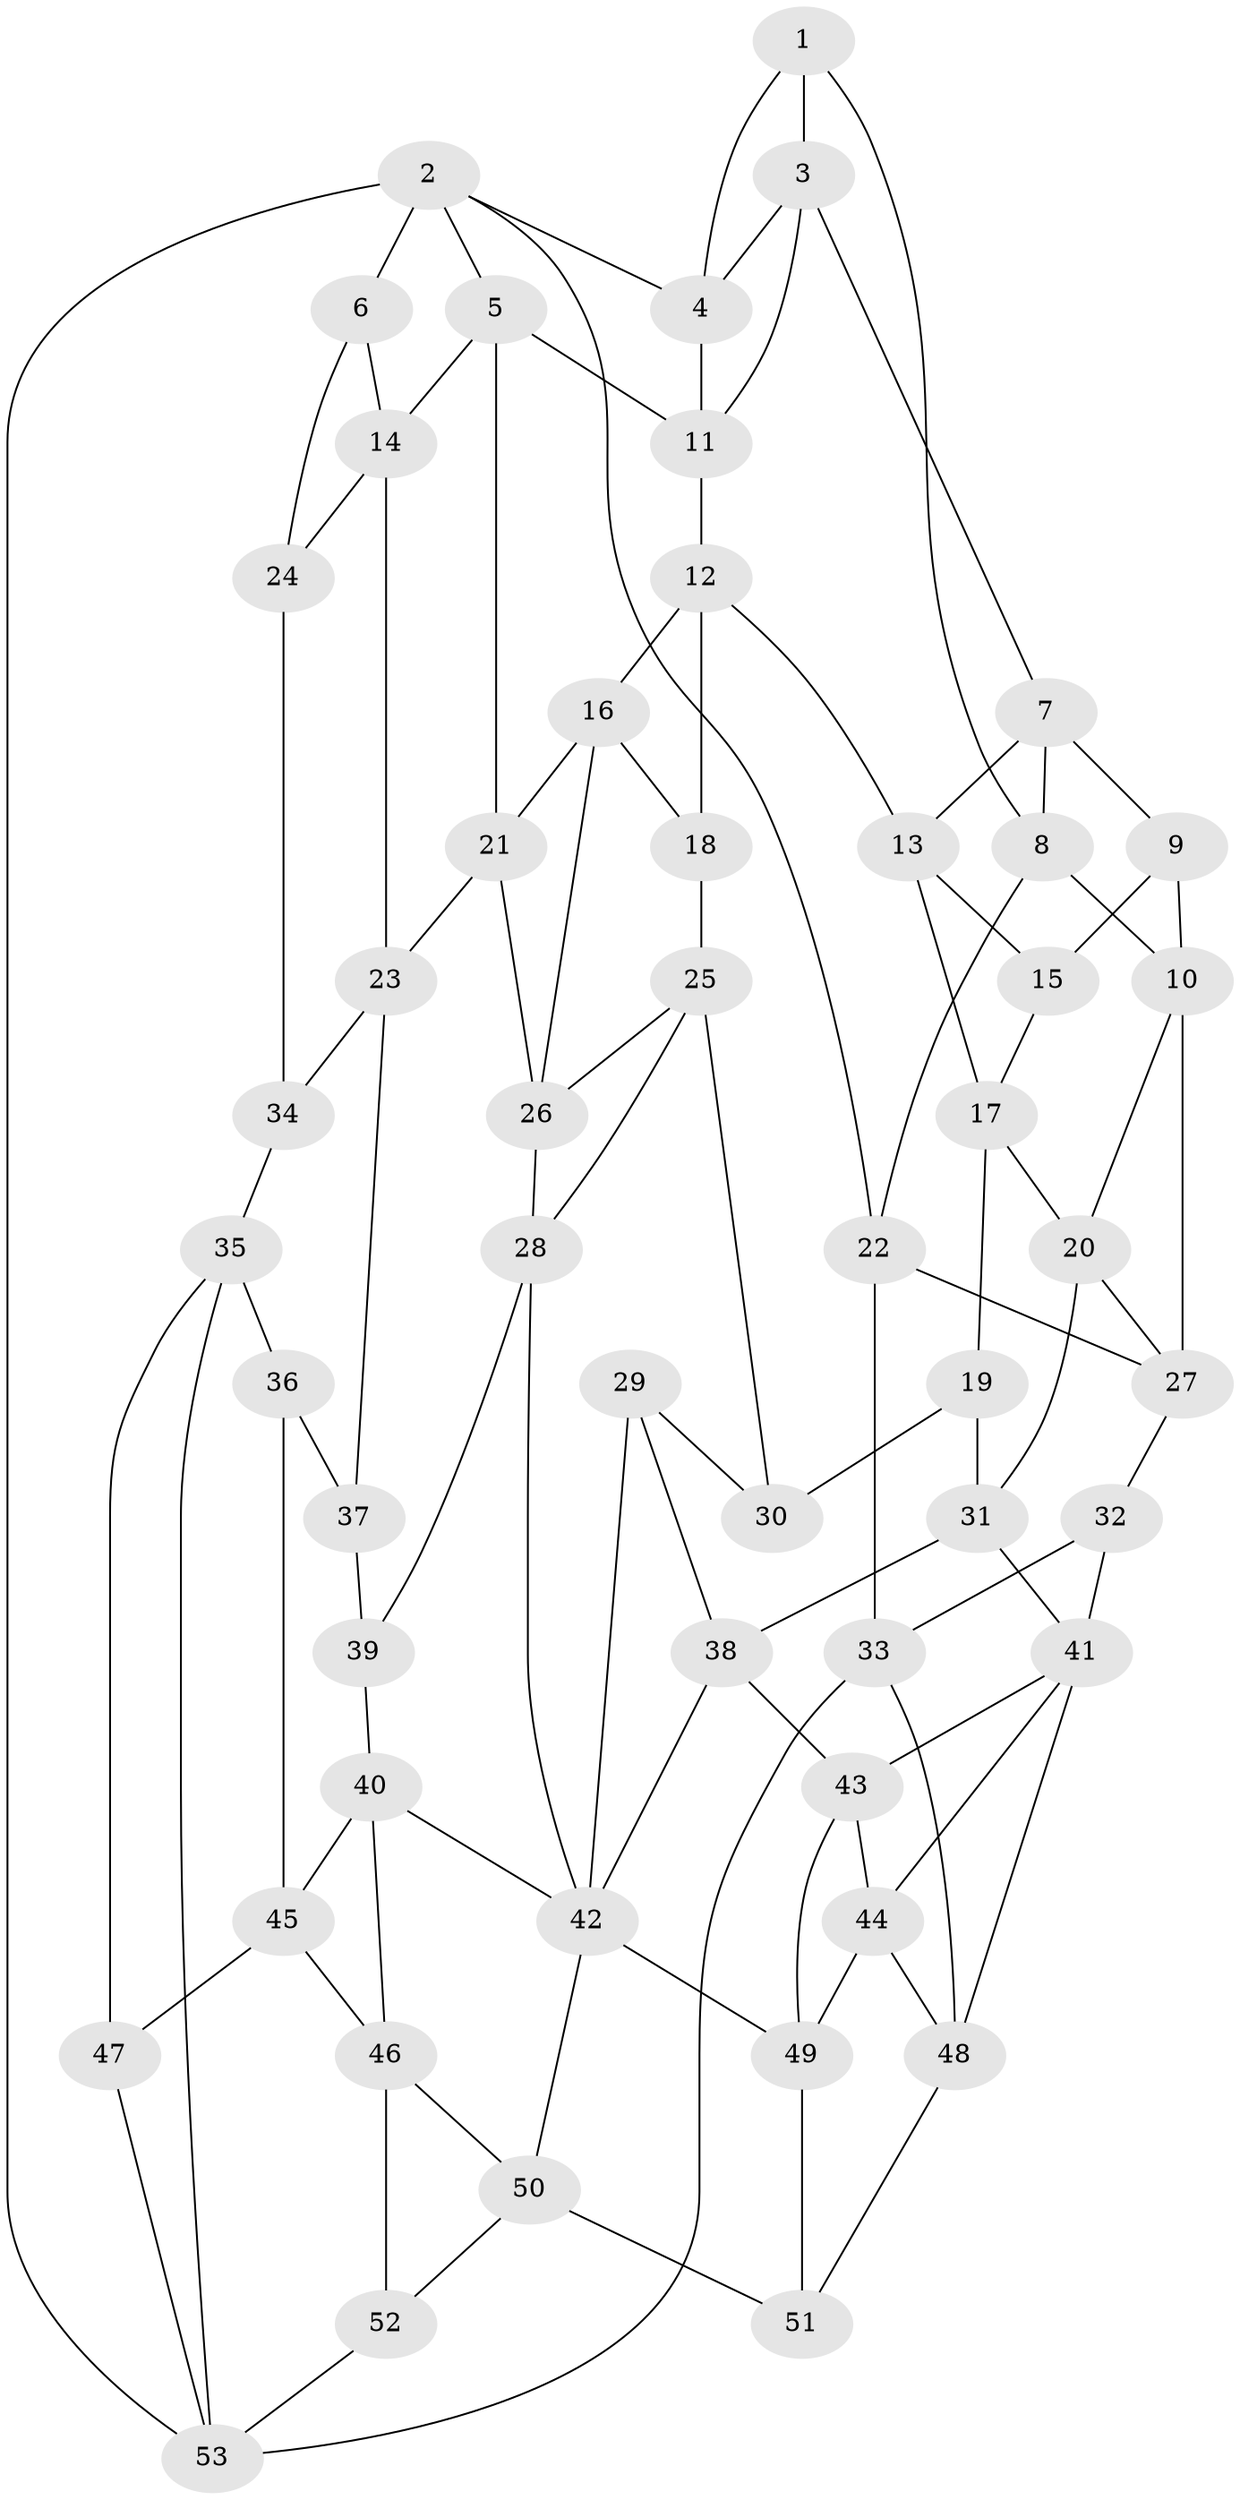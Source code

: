 // original degree distribution, {3: 0.018867924528301886, 6: 0.22641509433962265, 5: 0.5094339622641509, 4: 0.24528301886792453}
// Generated by graph-tools (version 1.1) at 2025/27/03/09/25 03:27:03]
// undirected, 53 vertices, 100 edges
graph export_dot {
graph [start="1"]
  node [color=gray90,style=filled];
  1;
  2;
  3;
  4;
  5;
  6;
  7;
  8;
  9;
  10;
  11;
  12;
  13;
  14;
  15;
  16;
  17;
  18;
  19;
  20;
  21;
  22;
  23;
  24;
  25;
  26;
  27;
  28;
  29;
  30;
  31;
  32;
  33;
  34;
  35;
  36;
  37;
  38;
  39;
  40;
  41;
  42;
  43;
  44;
  45;
  46;
  47;
  48;
  49;
  50;
  51;
  52;
  53;
  1 -- 3 [weight=1.0];
  1 -- 4 [weight=1.0];
  1 -- 8 [weight=1.0];
  2 -- 4 [weight=1.0];
  2 -- 5 [weight=1.0];
  2 -- 6 [weight=2.0];
  2 -- 22 [weight=1.0];
  2 -- 53 [weight=1.0];
  3 -- 4 [weight=1.0];
  3 -- 7 [weight=1.0];
  3 -- 11 [weight=1.0];
  4 -- 11 [weight=1.0];
  5 -- 11 [weight=1.0];
  5 -- 14 [weight=1.0];
  5 -- 21 [weight=1.0];
  6 -- 14 [weight=1.0];
  6 -- 24 [weight=1.0];
  7 -- 8 [weight=1.0];
  7 -- 9 [weight=1.0];
  7 -- 13 [weight=1.0];
  8 -- 10 [weight=1.0];
  8 -- 22 [weight=1.0];
  9 -- 10 [weight=1.0];
  9 -- 15 [weight=2.0];
  10 -- 20 [weight=1.0];
  10 -- 27 [weight=1.0];
  11 -- 12 [weight=1.0];
  12 -- 13 [weight=1.0];
  12 -- 16 [weight=1.0];
  12 -- 18 [weight=1.0];
  13 -- 15 [weight=1.0];
  13 -- 17 [weight=1.0];
  14 -- 23 [weight=1.0];
  14 -- 24 [weight=1.0];
  15 -- 17 [weight=1.0];
  16 -- 18 [weight=1.0];
  16 -- 21 [weight=1.0];
  16 -- 26 [weight=1.0];
  17 -- 19 [weight=1.0];
  17 -- 20 [weight=1.0];
  18 -- 25 [weight=1.0];
  19 -- 30 [weight=2.0];
  19 -- 31 [weight=1.0];
  20 -- 27 [weight=1.0];
  20 -- 31 [weight=1.0];
  21 -- 23 [weight=1.0];
  21 -- 26 [weight=1.0];
  22 -- 27 [weight=1.0];
  22 -- 33 [weight=2.0];
  23 -- 34 [weight=1.0];
  23 -- 37 [weight=1.0];
  24 -- 34 [weight=2.0];
  25 -- 26 [weight=1.0];
  25 -- 28 [weight=1.0];
  25 -- 30 [weight=1.0];
  26 -- 28 [weight=1.0];
  27 -- 32 [weight=1.0];
  28 -- 39 [weight=1.0];
  28 -- 42 [weight=1.0];
  29 -- 30 [weight=1.0];
  29 -- 38 [weight=1.0];
  29 -- 42 [weight=1.0];
  31 -- 38 [weight=1.0];
  31 -- 41 [weight=1.0];
  32 -- 33 [weight=1.0];
  32 -- 41 [weight=2.0];
  33 -- 48 [weight=1.0];
  33 -- 53 [weight=1.0];
  34 -- 35 [weight=1.0];
  35 -- 36 [weight=1.0];
  35 -- 47 [weight=1.0];
  35 -- 53 [weight=1.0];
  36 -- 37 [weight=1.0];
  36 -- 45 [weight=1.0];
  37 -- 39 [weight=2.0];
  38 -- 42 [weight=1.0];
  38 -- 43 [weight=1.0];
  39 -- 40 [weight=1.0];
  40 -- 42 [weight=1.0];
  40 -- 45 [weight=1.0];
  40 -- 46 [weight=1.0];
  41 -- 43 [weight=1.0];
  41 -- 44 [weight=1.0];
  41 -- 48 [weight=1.0];
  42 -- 49 [weight=1.0];
  42 -- 50 [weight=1.0];
  43 -- 44 [weight=1.0];
  43 -- 49 [weight=1.0];
  44 -- 48 [weight=1.0];
  44 -- 49 [weight=1.0];
  45 -- 46 [weight=1.0];
  45 -- 47 [weight=1.0];
  46 -- 50 [weight=1.0];
  46 -- 52 [weight=1.0];
  47 -- 53 [weight=1.0];
  48 -- 51 [weight=1.0];
  49 -- 51 [weight=1.0];
  50 -- 51 [weight=1.0];
  50 -- 52 [weight=1.0];
  52 -- 53 [weight=1.0];
}
